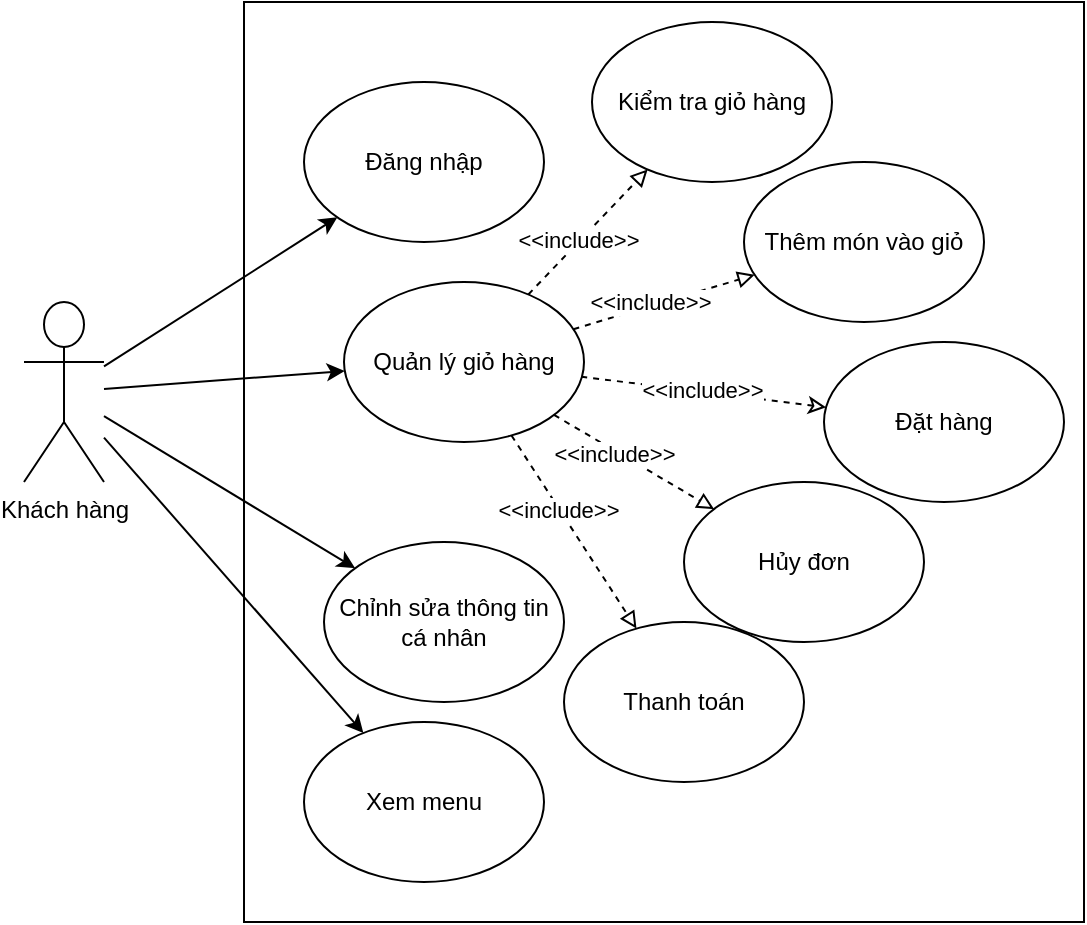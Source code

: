 <mxfile version="26.0.16">
  <diagram name="Trang-1" id="DJT2xtwVUl9QMQ8YE9GH">
    <mxGraphModel dx="972" dy="553" grid="1" gridSize="10" guides="1" tooltips="1" connect="1" arrows="1" fold="1" page="1" pageScale="1" pageWidth="827" pageHeight="1169" math="0" shadow="0">
      <root>
        <mxCell id="0" />
        <mxCell id="1" parent="0" />
        <mxCell id="-icwGr_zw0dmd62KfwC7-1" value="" style="rounded=0;whiteSpace=wrap;html=1;" parent="1" vertex="1">
          <mxGeometry x="180" y="1140" width="420" height="460" as="geometry" />
        </mxCell>
        <mxCell id="RLjSx2qZmGSPqKxrJhln-1" value="Đăng nhập" style="ellipse;whiteSpace=wrap;html=1;" parent="1" vertex="1">
          <mxGeometry x="210" y="1180" width="120" height="80" as="geometry" />
        </mxCell>
        <mxCell id="1CTWuSR27rTrCwBFEvZW-5" style="rounded=0;orthogonalLoop=1;jettySize=auto;html=1;" edge="1" parent="1" source="1CTWuSR27rTrCwBFEvZW-2" target="RLjSx2qZmGSPqKxrJhln-1">
          <mxGeometry relative="1" as="geometry" />
        </mxCell>
        <mxCell id="1CTWuSR27rTrCwBFEvZW-2" value="Khách hàng" style="shape=umlActor;verticalLabelPosition=bottom;verticalAlign=top;html=1;outlineConnect=0;" vertex="1" parent="1">
          <mxGeometry x="70" y="1290" width="40" height="90" as="geometry" />
        </mxCell>
        <mxCell id="1CTWuSR27rTrCwBFEvZW-6" value="Kiểm tra giỏ hàng" style="ellipse;whiteSpace=wrap;html=1;" vertex="1" parent="1">
          <mxGeometry x="354" y="1150" width="120" height="80" as="geometry" />
        </mxCell>
        <mxCell id="1CTWuSR27rTrCwBFEvZW-7" value="Tha&lt;span style=&quot;color: rgba(0, 0, 0, 0); font-family: monospace; font-size: 0px; text-align: start; text-wrap-mode: nowrap;&quot;&gt;%3CmxGraphModel%3E%3Croot%3E%3CmxCell%20id%3D%220%22%2F%3E%3CmxCell%20id%3D%221%22%20parent%3D%220%22%2F%3E%3CmxCell%20id%3D%222%22%20value%3D%22%C4%90%E1%BA%B7t%20h%C3%A0ng%22%20style%3D%22ellipse%3BwhiteSpace%3Dwrap%3Bhtml%3D1%3B%22%20vertex%3D%221%22%20parent%3D%221%22%3E%3CmxGeometry%20x%3D%22260%22%20y%3D%221270%22%20width%3D%22120%22%20height%3D%2280%22%20as%3D%22geometry%22%2F%3E%3C%2FmxCell%3E%3C%2Froot%3E%3C%2FmxGraphModel%3E&lt;/span&gt;nh toán" style="ellipse;whiteSpace=wrap;html=1;" vertex="1" parent="1">
          <mxGeometry x="340" y="1450" width="120" height="80" as="geometry" />
        </mxCell>
        <mxCell id="1CTWuSR27rTrCwBFEvZW-8" value="Quản lý giỏ hàng" style="ellipse;whiteSpace=wrap;html=1;" vertex="1" parent="1">
          <mxGeometry x="230" y="1280" width="120" height="80" as="geometry" />
        </mxCell>
        <mxCell id="1CTWuSR27rTrCwBFEvZW-9" value="Chỉnh sửa thông tin&lt;div&gt;cá nhân&lt;/div&gt;" style="ellipse;whiteSpace=wrap;html=1;" vertex="1" parent="1">
          <mxGeometry x="220" y="1410" width="120" height="80" as="geometry" />
        </mxCell>
        <mxCell id="1CTWuSR27rTrCwBFEvZW-10" value="Xem menu" style="ellipse;whiteSpace=wrap;html=1;" vertex="1" parent="1">
          <mxGeometry x="210" y="1500" width="120" height="80" as="geometry" />
        </mxCell>
        <mxCell id="1CTWuSR27rTrCwBFEvZW-11" value="Thêm món vào giỏ" style="ellipse;whiteSpace=wrap;html=1;" vertex="1" parent="1">
          <mxGeometry x="430" y="1220" width="120" height="80" as="geometry" />
        </mxCell>
        <mxCell id="1CTWuSR27rTrCwBFEvZW-12" style="rounded=0;orthogonalLoop=1;jettySize=auto;html=1;" edge="1" parent="1" source="1CTWuSR27rTrCwBFEvZW-2" target="1CTWuSR27rTrCwBFEvZW-10">
          <mxGeometry relative="1" as="geometry">
            <mxPoint x="120" y="1334" as="sourcePoint" />
            <mxPoint x="284" y="1244" as="targetPoint" />
          </mxGeometry>
        </mxCell>
        <mxCell id="1CTWuSR27rTrCwBFEvZW-13" style="rounded=0;orthogonalLoop=1;jettySize=auto;html=1;dashed=1;strokeColor=default;startArrow=classic;startFill=0;endArrow=none;" edge="1" parent="1" source="1CTWuSR27rTrCwBFEvZW-22" target="1CTWuSR27rTrCwBFEvZW-8">
          <mxGeometry relative="1" as="geometry">
            <mxPoint x="120" y="1362" as="sourcePoint" />
            <mxPoint x="293" y="1509" as="targetPoint" />
          </mxGeometry>
        </mxCell>
        <mxCell id="1CTWuSR27rTrCwBFEvZW-24" value="&amp;lt;&amp;lt;include&amp;gt;&amp;gt;" style="edgeLabel;html=1;align=center;verticalAlign=middle;resizable=0;points=[];" vertex="1" connectable="0" parent="1CTWuSR27rTrCwBFEvZW-13">
          <mxGeometry x="0.017" y="-1" relative="1" as="geometry">
            <mxPoint as="offset" />
          </mxGeometry>
        </mxCell>
        <mxCell id="1CTWuSR27rTrCwBFEvZW-14" style="rounded=0;orthogonalLoop=1;jettySize=auto;html=1;" edge="1" parent="1" source="1CTWuSR27rTrCwBFEvZW-2" target="1CTWuSR27rTrCwBFEvZW-9">
          <mxGeometry relative="1" as="geometry">
            <mxPoint x="120" y="1343" as="sourcePoint" />
            <mxPoint x="271" y="1326" as="targetPoint" />
          </mxGeometry>
        </mxCell>
        <mxCell id="1CTWuSR27rTrCwBFEvZW-16" style="rounded=0;orthogonalLoop=1;jettySize=auto;html=1;endArrow=block;endFill=0;dashed=1;" edge="1" parent="1" source="1CTWuSR27rTrCwBFEvZW-8" target="1CTWuSR27rTrCwBFEvZW-6">
          <mxGeometry relative="1" as="geometry">
            <mxPoint x="130" y="1353" as="sourcePoint" />
            <mxPoint x="281" y="1336" as="targetPoint" />
          </mxGeometry>
        </mxCell>
        <mxCell id="1CTWuSR27rTrCwBFEvZW-19" value="&amp;lt;&amp;lt;include&amp;gt;&amp;gt;" style="edgeLabel;html=1;align=center;verticalAlign=middle;resizable=0;points=[];" vertex="1" connectable="0" parent="1CTWuSR27rTrCwBFEvZW-16">
          <mxGeometry x="-0.151" y="1" relative="1" as="geometry">
            <mxPoint as="offset" />
          </mxGeometry>
        </mxCell>
        <mxCell id="1CTWuSR27rTrCwBFEvZW-17" style="rounded=0;orthogonalLoop=1;jettySize=auto;html=1;endArrow=block;endFill=0;dashed=1;" edge="1" parent="1" source="1CTWuSR27rTrCwBFEvZW-8" target="1CTWuSR27rTrCwBFEvZW-11">
          <mxGeometry relative="1" as="geometry">
            <mxPoint x="386" y="1306" as="sourcePoint" />
            <mxPoint x="428" y="1295" as="targetPoint" />
          </mxGeometry>
        </mxCell>
        <mxCell id="1CTWuSR27rTrCwBFEvZW-20" value="&amp;lt;&amp;lt;include&amp;gt;&amp;gt;" style="edgeLabel;html=1;align=center;verticalAlign=middle;resizable=0;points=[];" vertex="1" connectable="0" parent="1CTWuSR27rTrCwBFEvZW-17">
          <mxGeometry x="-0.143" y="2" relative="1" as="geometry">
            <mxPoint as="offset" />
          </mxGeometry>
        </mxCell>
        <mxCell id="1CTWuSR27rTrCwBFEvZW-18" style="rounded=0;orthogonalLoop=1;jettySize=auto;html=1;endArrow=block;endFill=0;dashed=1;" edge="1" parent="1" source="1CTWuSR27rTrCwBFEvZW-8" target="1CTWuSR27rTrCwBFEvZW-7">
          <mxGeometry relative="1" as="geometry">
            <mxPoint x="390" y="1320" as="sourcePoint" />
            <mxPoint x="480" y="1320" as="targetPoint" />
          </mxGeometry>
        </mxCell>
        <mxCell id="1CTWuSR27rTrCwBFEvZW-21" value="&amp;lt;&amp;lt;include&amp;gt;&amp;gt;" style="edgeLabel;html=1;align=center;verticalAlign=middle;resizable=0;points=[];" vertex="1" connectable="0" parent="1CTWuSR27rTrCwBFEvZW-18">
          <mxGeometry x="-0.24" y="-1" relative="1" as="geometry">
            <mxPoint as="offset" />
          </mxGeometry>
        </mxCell>
        <mxCell id="1CTWuSR27rTrCwBFEvZW-23" value="" style="rounded=0;orthogonalLoop=1;jettySize=auto;html=1;" edge="1" parent="1" source="1CTWuSR27rTrCwBFEvZW-2" target="1CTWuSR27rTrCwBFEvZW-8">
          <mxGeometry relative="1" as="geometry">
            <mxPoint x="110" y="1334" as="sourcePoint" />
            <mxPoint x="390" y="1314" as="targetPoint" />
          </mxGeometry>
        </mxCell>
        <mxCell id="1CTWuSR27rTrCwBFEvZW-22" value="Đặt hàng" style="ellipse;whiteSpace=wrap;html=1;" vertex="1" parent="1">
          <mxGeometry x="470" y="1310" width="120" height="80" as="geometry" />
        </mxCell>
        <mxCell id="1CTWuSR27rTrCwBFEvZW-25" value="Hủy đơn" style="ellipse;whiteSpace=wrap;html=1;" vertex="1" parent="1">
          <mxGeometry x="400" y="1380" width="120" height="80" as="geometry" />
        </mxCell>
        <mxCell id="1CTWuSR27rTrCwBFEvZW-26" style="rounded=0;orthogonalLoop=1;jettySize=auto;html=1;endArrow=block;endFill=0;dashed=1;" edge="1" parent="1" source="1CTWuSR27rTrCwBFEvZW-8" target="1CTWuSR27rTrCwBFEvZW-25">
          <mxGeometry relative="1" as="geometry">
            <mxPoint x="324" y="1367" as="sourcePoint" />
            <mxPoint x="386" y="1463" as="targetPoint" />
          </mxGeometry>
        </mxCell>
        <mxCell id="1CTWuSR27rTrCwBFEvZW-27" value="&amp;lt;&amp;lt;include&amp;gt;&amp;gt;" style="edgeLabel;html=1;align=center;verticalAlign=middle;resizable=0;points=[];" vertex="1" connectable="0" parent="1CTWuSR27rTrCwBFEvZW-26">
          <mxGeometry x="-0.24" y="-1" relative="1" as="geometry">
            <mxPoint as="offset" />
          </mxGeometry>
        </mxCell>
      </root>
    </mxGraphModel>
  </diagram>
</mxfile>
